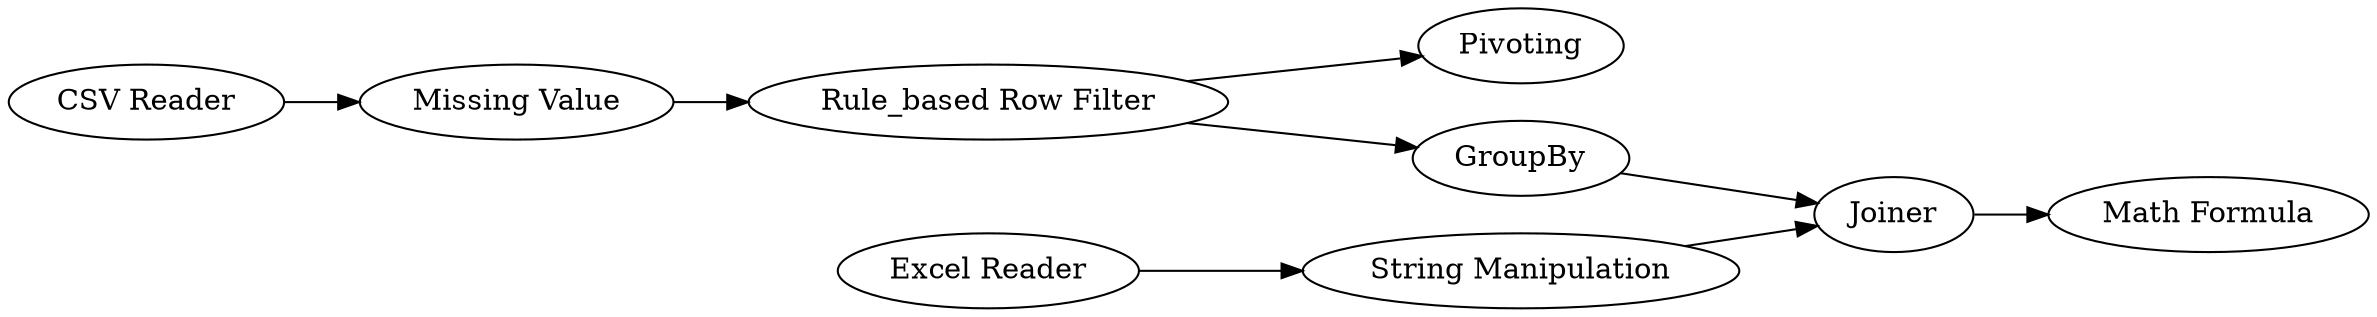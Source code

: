 digraph {
	1 [label="CSV Reader"]
	2 [label="Excel Reader"]
	4 [label="Missing Value"]
	6 [label="Rule_based Row Filter"]
	7 [label=Pivoting]
	8 [label="String Manipulation"]
	9 [label=Joiner]
	10 [label=GroupBy]
	11 [label="Math Formula"]
	1 -> 4
	2 -> 8
	4 -> 6
	6 -> 7
	6 -> 10
	8 -> 9
	9 -> 11
	10 -> 9
	rankdir=LR
}
